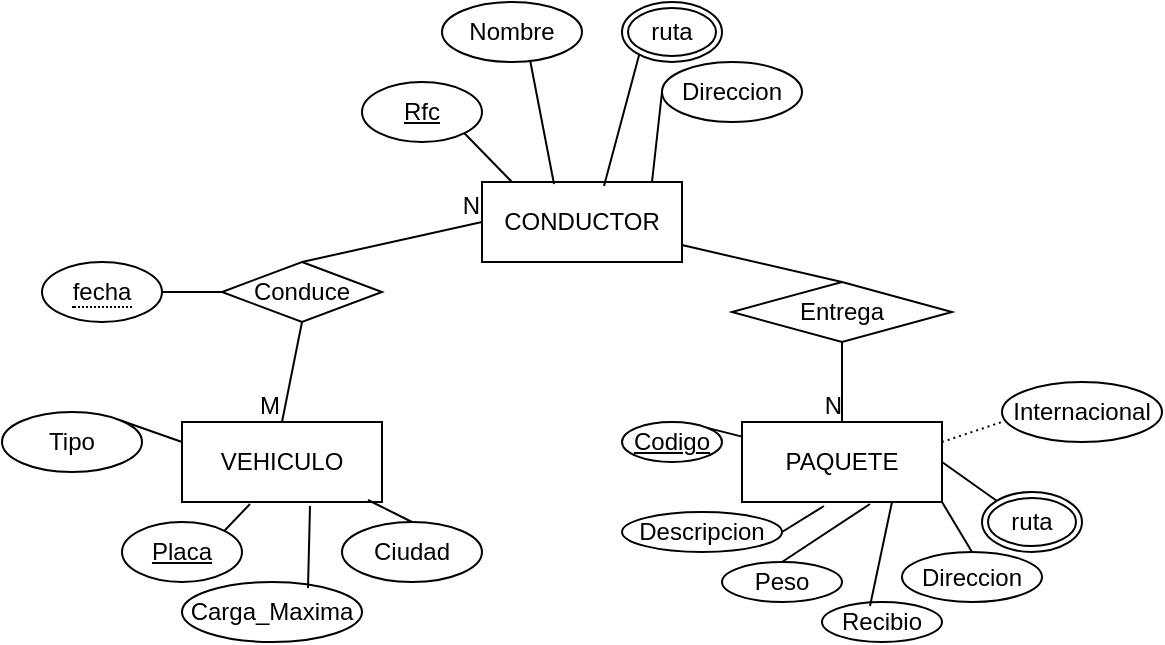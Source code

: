 <mxfile version="13.8.0" type="github">
  <diagram id="R2lEEEUBdFMjLlhIrx00" name="Page-1">
    <mxGraphModel dx="737" dy="319" grid="1" gridSize="10" guides="1" tooltips="1" connect="1" arrows="1" fold="1" page="1" pageScale="1" pageWidth="850" pageHeight="1100" math="0" shadow="0" extFonts="Permanent Marker^https://fonts.googleapis.com/css?family=Permanent+Marker">
      <root>
        <mxCell id="0" />
        <mxCell id="1" parent="0" />
        <mxCell id="c_dD_VOg8hrU8RVouadZ-1" value="CONDUCTOR" style="whiteSpace=wrap;html=1;align=center;" parent="1" vertex="1">
          <mxGeometry x="290" y="280" width="100" height="40" as="geometry" />
        </mxCell>
        <mxCell id="c_dD_VOg8hrU8RVouadZ-2" value="PAQUETE" style="whiteSpace=wrap;html=1;align=center;" parent="1" vertex="1">
          <mxGeometry x="420" y="400" width="100" height="40" as="geometry" />
        </mxCell>
        <mxCell id="c_dD_VOg8hrU8RVouadZ-3" value="VEHICULO" style="whiteSpace=wrap;html=1;align=center;" parent="1" vertex="1">
          <mxGeometry x="140" y="400" width="100" height="40" as="geometry" />
        </mxCell>
        <mxCell id="c_dD_VOg8hrU8RVouadZ-4" value="Rfc" style="ellipse;whiteSpace=wrap;html=1;align=center;fontStyle=4;" parent="1" vertex="1">
          <mxGeometry x="230" y="230" width="60" height="30" as="geometry" />
        </mxCell>
        <mxCell id="c_dD_VOg8hrU8RVouadZ-5" value="Nombre" style="ellipse;whiteSpace=wrap;html=1;align=center;" parent="1" vertex="1">
          <mxGeometry x="270" y="190" width="70" height="30" as="geometry" />
        </mxCell>
        <mxCell id="c_dD_VOg8hrU8RVouadZ-7" value="Direccion" style="ellipse;whiteSpace=wrap;html=1;align=center;" parent="1" vertex="1">
          <mxGeometry x="380" y="220" width="70" height="30" as="geometry" />
        </mxCell>
        <mxCell id="c_dD_VOg8hrU8RVouadZ-8" value="" style="endArrow=none;html=1;rounded=0;exitX=1;exitY=1;exitDx=0;exitDy=0;entryX=0.15;entryY=0;entryDx=0;entryDy=0;entryPerimeter=0;" parent="1" source="c_dD_VOg8hrU8RVouadZ-4" target="c_dD_VOg8hrU8RVouadZ-1" edge="1">
          <mxGeometry relative="1" as="geometry">
            <mxPoint x="430" y="310" as="sourcePoint" />
            <mxPoint x="590" y="310" as="targetPoint" />
          </mxGeometry>
        </mxCell>
        <mxCell id="c_dD_VOg8hrU8RVouadZ-9" value="" style="endArrow=none;html=1;rounded=0;exitX=0.629;exitY=0.967;exitDx=0;exitDy=0;entryX=0.36;entryY=0.025;entryDx=0;entryDy=0;entryPerimeter=0;exitPerimeter=0;" parent="1" source="c_dD_VOg8hrU8RVouadZ-5" target="c_dD_VOg8hrU8RVouadZ-1" edge="1">
          <mxGeometry relative="1" as="geometry">
            <mxPoint x="320" y="250" as="sourcePoint" />
            <mxPoint x="343.787" y="274.393" as="targetPoint" />
          </mxGeometry>
        </mxCell>
        <mxCell id="c_dD_VOg8hrU8RVouadZ-10" value="" style="endArrow=none;html=1;rounded=0;exitX=0;exitY=1;exitDx=0;exitDy=0;entryX=0.61;entryY=0.05;entryDx=0;entryDy=0;entryPerimeter=0;" parent="1" target="c_dD_VOg8hrU8RVouadZ-1" edge="1">
          <mxGeometry relative="1" as="geometry">
            <mxPoint x="368.787" y="215.607" as="sourcePoint" />
            <mxPoint x="383.787" y="264.393" as="targetPoint" />
          </mxGeometry>
        </mxCell>
        <mxCell id="c_dD_VOg8hrU8RVouadZ-11" value="" style="endArrow=none;html=1;rounded=0;exitX=0;exitY=0.5;exitDx=0;exitDy=0;entryX=0.85;entryY=0;entryDx=0;entryDy=0;entryPerimeter=0;" parent="1" source="c_dD_VOg8hrU8RVouadZ-7" target="c_dD_VOg8hrU8RVouadZ-1" edge="1">
          <mxGeometry relative="1" as="geometry">
            <mxPoint x="370" y="260" as="sourcePoint" />
            <mxPoint x="393.787" y="284.393" as="targetPoint" />
          </mxGeometry>
        </mxCell>
        <mxCell id="c_dD_VOg8hrU8RVouadZ-13" value="Placa" style="ellipse;whiteSpace=wrap;html=1;align=center;fontStyle=4;" parent="1" vertex="1">
          <mxGeometry x="110" y="450" width="60" height="30" as="geometry" />
        </mxCell>
        <mxCell id="c_dD_VOg8hrU8RVouadZ-14" value="Carga_Maxima" style="ellipse;whiteSpace=wrap;html=1;align=center;" parent="1" vertex="1">
          <mxGeometry x="140" y="480" width="90" height="30" as="geometry" />
        </mxCell>
        <mxCell id="c_dD_VOg8hrU8RVouadZ-15" value="Ciudad" style="ellipse;whiteSpace=wrap;html=1;align=center;" parent="1" vertex="1">
          <mxGeometry x="220" y="450" width="70" height="30" as="geometry" />
        </mxCell>
        <mxCell id="c_dD_VOg8hrU8RVouadZ-16" value="Codigo" style="ellipse;whiteSpace=wrap;html=1;align=center;fontStyle=4;" parent="1" vertex="1">
          <mxGeometry x="360" y="400" width="50" height="20" as="geometry" />
        </mxCell>
        <mxCell id="c_dD_VOg8hrU8RVouadZ-17" value="Descripcion" style="ellipse;whiteSpace=wrap;html=1;align=center;" parent="1" vertex="1">
          <mxGeometry x="360" y="445" width="80" height="20" as="geometry" />
        </mxCell>
        <mxCell id="c_dD_VOg8hrU8RVouadZ-18" value="Peso" style="ellipse;whiteSpace=wrap;html=1;align=center;" parent="1" vertex="1">
          <mxGeometry x="410" y="470" width="60" height="20" as="geometry" />
        </mxCell>
        <mxCell id="c_dD_VOg8hrU8RVouadZ-19" value="Direccion" style="ellipse;whiteSpace=wrap;html=1;align=center;" parent="1" vertex="1">
          <mxGeometry x="500" y="465" width="70" height="25" as="geometry" />
        </mxCell>
        <mxCell id="c_dD_VOg8hrU8RVouadZ-20" value="Recibio" style="ellipse;whiteSpace=wrap;html=1;align=center;" parent="1" vertex="1">
          <mxGeometry x="460" y="490" width="60" height="20" as="geometry" />
        </mxCell>
        <mxCell id="c_dD_VOg8hrU8RVouadZ-21" value="" style="endArrow=none;html=1;rounded=0;entryX=1;entryY=0;entryDx=0;entryDy=0;" parent="1" source="c_dD_VOg8hrU8RVouadZ-2" target="c_dD_VOg8hrU8RVouadZ-16" edge="1">
          <mxGeometry relative="1" as="geometry">
            <mxPoint x="460" y="580" as="sourcePoint" />
            <mxPoint x="620" y="580" as="targetPoint" />
          </mxGeometry>
        </mxCell>
        <mxCell id="c_dD_VOg8hrU8RVouadZ-22" value="" style="endArrow=none;html=1;rounded=0;exitX=0.41;exitY=1.05;exitDx=0;exitDy=0;exitPerimeter=0;entryX=1;entryY=0.5;entryDx=0;entryDy=0;" parent="1" source="c_dD_VOg8hrU8RVouadZ-2" edge="1" target="c_dD_VOg8hrU8RVouadZ-17">
          <mxGeometry relative="1" as="geometry">
            <mxPoint x="450" y="460" as="sourcePoint" />
            <mxPoint x="442.678" y="482.929" as="targetPoint" />
          </mxGeometry>
        </mxCell>
        <mxCell id="c_dD_VOg8hrU8RVouadZ-23" value="" style="endArrow=none;html=1;rounded=0;exitX=0.64;exitY=1.025;exitDx=0;exitDy=0;exitPerimeter=0;entryX=0.5;entryY=0;entryDx=0;entryDy=0;" parent="1" source="c_dD_VOg8hrU8RVouadZ-2" target="c_dD_VOg8hrU8RVouadZ-18" edge="1">
          <mxGeometry relative="1" as="geometry">
            <mxPoint x="480" y="460" as="sourcePoint" />
            <mxPoint x="472.678" y="482.929" as="targetPoint" />
          </mxGeometry>
        </mxCell>
        <mxCell id="c_dD_VOg8hrU8RVouadZ-24" value="" style="endArrow=none;html=1;rounded=0;exitX=0.75;exitY=1;exitDx=0;exitDy=0;entryX=0.4;entryY=0.1;entryDx=0;entryDy=0;entryPerimeter=0;" parent="1" source="c_dD_VOg8hrU8RVouadZ-2" target="c_dD_VOg8hrU8RVouadZ-20" edge="1">
          <mxGeometry relative="1" as="geometry">
            <mxPoint x="620" y="530" as="sourcePoint" />
            <mxPoint x="612.678" y="552.929" as="targetPoint" />
          </mxGeometry>
        </mxCell>
        <mxCell id="c_dD_VOg8hrU8RVouadZ-25" value="" style="endArrow=none;html=1;rounded=0;exitX=1;exitY=1;exitDx=0;exitDy=0;entryX=0.5;entryY=0;entryDx=0;entryDy=0;" parent="1" source="c_dD_VOg8hrU8RVouadZ-2" target="c_dD_VOg8hrU8RVouadZ-19" edge="1">
          <mxGeometry relative="1" as="geometry">
            <mxPoint x="640" y="520" as="sourcePoint" />
            <mxPoint x="632.678" y="542.929" as="targetPoint" />
          </mxGeometry>
        </mxCell>
        <mxCell id="c_dD_VOg8hrU8RVouadZ-26" value="" style="endArrow=none;html=1;rounded=0;exitX=0.34;exitY=1.025;exitDx=0;exitDy=0;exitPerimeter=0;entryX=1;entryY=0;entryDx=0;entryDy=0;" parent="1" source="c_dD_VOg8hrU8RVouadZ-3" target="c_dD_VOg8hrU8RVouadZ-13" edge="1">
          <mxGeometry relative="1" as="geometry">
            <mxPoint x="240" y="560" as="sourcePoint" />
            <mxPoint x="400" y="560" as="targetPoint" />
          </mxGeometry>
        </mxCell>
        <mxCell id="c_dD_VOg8hrU8RVouadZ-27" value="" style="endArrow=none;html=1;rounded=0;exitX=0.64;exitY=1.05;exitDx=0;exitDy=0;exitPerimeter=0;entryX=0.7;entryY=0.1;entryDx=0;entryDy=0;entryPerimeter=0;" parent="1" source="c_dD_VOg8hrU8RVouadZ-3" target="c_dD_VOg8hrU8RVouadZ-14" edge="1">
          <mxGeometry relative="1" as="geometry">
            <mxPoint x="310" y="540" as="sourcePoint" />
            <mxPoint x="302.678" y="562.929" as="targetPoint" />
          </mxGeometry>
        </mxCell>
        <mxCell id="c_dD_VOg8hrU8RVouadZ-28" value="" style="endArrow=none;html=1;rounded=0;exitX=0.93;exitY=0.975;exitDx=0;exitDy=0;exitPerimeter=0;entryX=0.5;entryY=0;entryDx=0;entryDy=0;" parent="1" source="c_dD_VOg8hrU8RVouadZ-3" target="c_dD_VOg8hrU8RVouadZ-15" edge="1">
          <mxGeometry relative="1" as="geometry">
            <mxPoint x="280" y="530" as="sourcePoint" />
            <mxPoint x="272.678" y="552.929" as="targetPoint" />
          </mxGeometry>
        </mxCell>
        <mxCell id="c_dD_VOg8hrU8RVouadZ-29" value="Conduce" style="shape=rhombus;perimeter=rhombusPerimeter;whiteSpace=wrap;html=1;align=center;" parent="1" vertex="1">
          <mxGeometry x="160" y="320" width="80" height="30" as="geometry" />
        </mxCell>
        <mxCell id="c_dD_VOg8hrU8RVouadZ-30" value="Entrega" style="shape=rhombus;perimeter=rhombusPerimeter;whiteSpace=wrap;html=1;align=center;" parent="1" vertex="1">
          <mxGeometry x="415" y="330" width="110" height="30" as="geometry" />
        </mxCell>
        <mxCell id="c_dD_VOg8hrU8RVouadZ-31" value="" style="endArrow=none;html=1;rounded=0;entryX=0.5;entryY=0;entryDx=0;entryDy=0;" parent="1" source="c_dD_VOg8hrU8RVouadZ-1" target="c_dD_VOg8hrU8RVouadZ-30" edge="1">
          <mxGeometry relative="1" as="geometry">
            <mxPoint x="510" y="290" as="sourcePoint" />
            <mxPoint x="670" y="290" as="targetPoint" />
          </mxGeometry>
        </mxCell>
        <mxCell id="c_dD_VOg8hrU8RVouadZ-32" value="" style="endArrow=none;html=1;rounded=0;exitX=0.5;exitY=1;exitDx=0;exitDy=0;entryX=0.5;entryY=0;entryDx=0;entryDy=0;" parent="1" source="c_dD_VOg8hrU8RVouadZ-30" target="c_dD_VOg8hrU8RVouadZ-2" edge="1">
          <mxGeometry relative="1" as="geometry">
            <mxPoint x="580" y="390" as="sourcePoint" />
            <mxPoint x="740" y="390" as="targetPoint" />
          </mxGeometry>
        </mxCell>
        <mxCell id="c_dD_VOg8hrU8RVouadZ-33" value="N" style="resizable=0;html=1;align=right;verticalAlign=bottom;" parent="c_dD_VOg8hrU8RVouadZ-32" connectable="0" vertex="1">
          <mxGeometry x="1" relative="1" as="geometry" />
        </mxCell>
        <mxCell id="PIRnqKH_QlSkH_nRCE19-1" value="&lt;span style=&quot;border-bottom: 1px dotted&quot;&gt;fecha&lt;/span&gt;" style="ellipse;whiteSpace=wrap;html=1;align=center;" vertex="1" parent="1">
          <mxGeometry x="70" y="320" width="60" height="30" as="geometry" />
        </mxCell>
        <mxCell id="PIRnqKH_QlSkH_nRCE19-2" value="" style="endArrow=none;html=1;rounded=0;exitX=1;exitY=0.5;exitDx=0;exitDy=0;entryX=0;entryY=0.5;entryDx=0;entryDy=0;" edge="1" parent="1" source="PIRnqKH_QlSkH_nRCE19-1" target="c_dD_VOg8hrU8RVouadZ-29">
          <mxGeometry relative="1" as="geometry">
            <mxPoint x="110" y="260" as="sourcePoint" />
            <mxPoint x="270" y="260" as="targetPoint" />
          </mxGeometry>
        </mxCell>
        <mxCell id="PIRnqKH_QlSkH_nRCE19-3" value="ruta" style="ellipse;shape=doubleEllipse;margin=3;whiteSpace=wrap;html=1;align=center;" vertex="1" parent="1">
          <mxGeometry x="540" y="435" width="50" height="30" as="geometry" />
        </mxCell>
        <mxCell id="PIRnqKH_QlSkH_nRCE19-5" value="" style="endArrow=none;html=1;rounded=0;exitX=1;exitY=0.5;exitDx=0;exitDy=0;entryX=0;entryY=0;entryDx=0;entryDy=0;" edge="1" parent="1" source="c_dD_VOg8hrU8RVouadZ-2" target="PIRnqKH_QlSkH_nRCE19-3">
          <mxGeometry relative="1" as="geometry">
            <mxPoint x="580" y="340" as="sourcePoint" />
            <mxPoint x="740" y="340" as="targetPoint" />
          </mxGeometry>
        </mxCell>
        <mxCell id="PIRnqKH_QlSkH_nRCE19-7" value="ruta" style="ellipse;shape=doubleEllipse;margin=3;whiteSpace=wrap;html=1;align=center;" vertex="1" parent="1">
          <mxGeometry x="360" y="190" width="50" height="30" as="geometry" />
        </mxCell>
        <mxCell id="PIRnqKH_QlSkH_nRCE19-8" value="Internacional" style="ellipse;whiteSpace=wrap;html=1;align=center;" vertex="1" parent="1">
          <mxGeometry x="550" y="380" width="80" height="30" as="geometry" />
        </mxCell>
        <mxCell id="PIRnqKH_QlSkH_nRCE19-9" value="" style="endArrow=none;html=1;rounded=0;dashed=1;dashPattern=1 2;exitX=1;exitY=0.25;exitDx=0;exitDy=0;" edge="1" parent="1" source="c_dD_VOg8hrU8RVouadZ-2">
          <mxGeometry relative="1" as="geometry">
            <mxPoint x="640" y="320" as="sourcePoint" />
            <mxPoint x="550" y="400" as="targetPoint" />
          </mxGeometry>
        </mxCell>
        <mxCell id="PIRnqKH_QlSkH_nRCE19-17" value="" style="endArrow=none;html=1;rounded=0;entryX=0;entryY=0.5;entryDx=0;entryDy=0;exitX=0.5;exitY=0;exitDx=0;exitDy=0;" edge="1" parent="1" source="c_dD_VOg8hrU8RVouadZ-29" target="c_dD_VOg8hrU8RVouadZ-1">
          <mxGeometry relative="1" as="geometry">
            <mxPoint x="420" y="285" as="sourcePoint" />
            <mxPoint x="630" y="240" as="targetPoint" />
          </mxGeometry>
        </mxCell>
        <mxCell id="PIRnqKH_QlSkH_nRCE19-18" value="N" style="resizable=0;html=1;align=right;verticalAlign=bottom;" connectable="0" vertex="1" parent="PIRnqKH_QlSkH_nRCE19-17">
          <mxGeometry x="1" relative="1" as="geometry" />
        </mxCell>
        <mxCell id="PIRnqKH_QlSkH_nRCE19-20" value="" style="endArrow=none;html=1;rounded=0;entryX=0.5;entryY=0;entryDx=0;entryDy=0;exitX=0.5;exitY=1;exitDx=0;exitDy=0;" edge="1" parent="1" source="c_dD_VOg8hrU8RVouadZ-29" target="c_dD_VOg8hrU8RVouadZ-3">
          <mxGeometry relative="1" as="geometry">
            <mxPoint x="500" y="285" as="sourcePoint" />
            <mxPoint x="495" y="235" as="targetPoint" />
          </mxGeometry>
        </mxCell>
        <mxCell id="PIRnqKH_QlSkH_nRCE19-21" value="M" style="resizable=0;html=1;align=right;verticalAlign=bottom;" connectable="0" vertex="1" parent="PIRnqKH_QlSkH_nRCE19-20">
          <mxGeometry x="1" relative="1" as="geometry" />
        </mxCell>
        <mxCell id="PIRnqKH_QlSkH_nRCE19-24" value="Tipo" style="ellipse;whiteSpace=wrap;html=1;align=center;" vertex="1" parent="1">
          <mxGeometry x="50" y="395" width="70" height="30" as="geometry" />
        </mxCell>
        <mxCell id="PIRnqKH_QlSkH_nRCE19-25" value="" style="endArrow=none;html=1;rounded=0;exitX=1;exitY=0;exitDx=0;exitDy=0;entryX=0;entryY=0.25;entryDx=0;entryDy=0;" edge="1" parent="1" source="PIRnqKH_QlSkH_nRCE19-24" target="c_dD_VOg8hrU8RVouadZ-3">
          <mxGeometry relative="1" as="geometry">
            <mxPoint x="110" y="290" as="sourcePoint" />
            <mxPoint x="270" y="290" as="targetPoint" />
          </mxGeometry>
        </mxCell>
      </root>
    </mxGraphModel>
  </diagram>
</mxfile>
